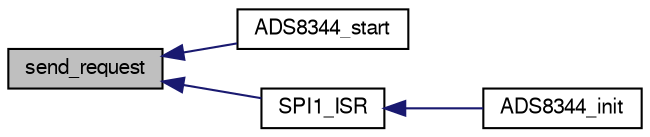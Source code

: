 digraph "send_request"
{
  edge [fontname="FreeSans",fontsize="10",labelfontname="FreeSans",labelfontsize="10"];
  node [fontname="FreeSans",fontsize="10",shape=record];
  rankdir="LR";
  Node1 [label="send_request",height=0.2,width=0.4,color="black", fillcolor="grey75", style="filled", fontcolor="black"];
  Node1 -> Node2 [dir="back",color="midnightblue",fontsize="10",style="solid",fontname="FreeSans"];
  Node2 [label="ADS8344_start",height=0.2,width=0.4,color="black", fillcolor="white", style="filled",URL="$ADS8344_8h.html#a998b4ce1e557d7dd9256f33a85c1ec37"];
  Node1 -> Node3 [dir="back",color="midnightblue",fontsize="10",style="solid",fontname="FreeSans"];
  Node3 [label="SPI1_ISR",height=0.2,width=0.4,color="black", fillcolor="white", style="filled",URL="$ADS8344_8c.html#a65d6ea131026affbdf33be235dfdb49d"];
  Node3 -> Node4 [dir="back",color="midnightblue",fontsize="10",style="solid",fontname="FreeSans"];
  Node4 [label="ADS8344_init",height=0.2,width=0.4,color="black", fillcolor="white", style="filled",URL="$ADS8344_8h.html#aa25a279dd8571513ab369b489a858484"];
}
